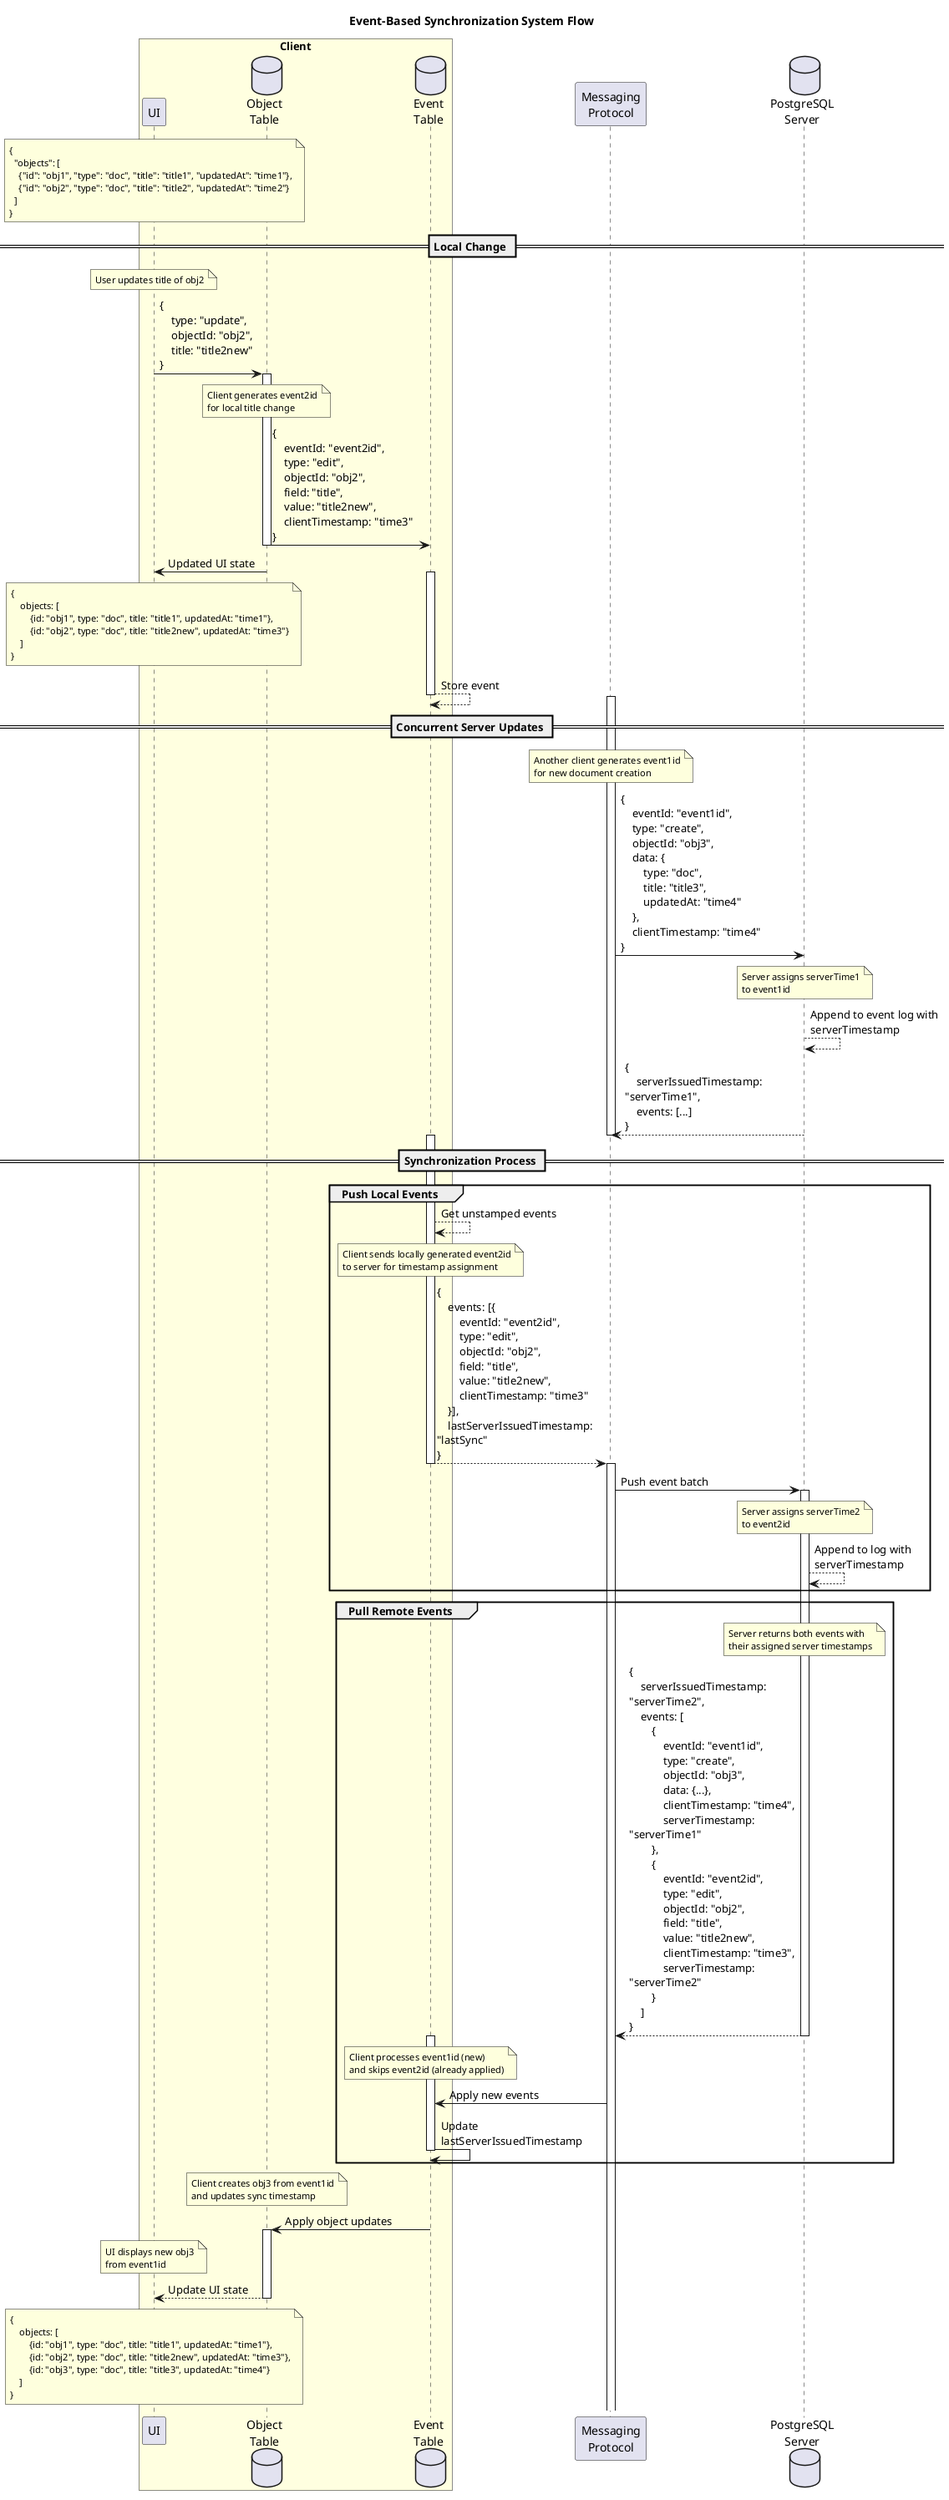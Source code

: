 @startuml
skinparam sequenceMessageAlign left
skinparam maxMessageSize 200
skinparam noteFontSize 11
skinparam sequenceGroupBodyBackgroundColor transparent

box "Client" #LightYellow
participant UI as "UI"
database "Object\nTable" as OT
database "Event\nTable" as ET
end box

participant "Messaging\nProtocol" as MP
database "PostgreSQL\nServer" as PS

title Event-Based Synchronization System Flow

note over UI
{
  "objects": [
    {"id": "obj1", "type": "doc", "title": "title1", "updatedAt": "time1"},
    {"id": "obj2", "type": "doc", "title": "title2", "updatedAt": "time2"}
  ]
}
end note

== Local Change ==

note over UI: User updates title of obj2

UI -> OT: {\n\
    type: "update",\n\
    objectId: "obj2",\n\
    title: "title2new"\n\
}
activate OT

note over OT: Client generates event2id\nfor local title change

OT -> ET: {\n\
    eventId: "event2id",\n\
    type: "edit",\n\
    objectId: "obj2",\n\
    field: "title",\n\
    value: "title2new",\n\
    clientTimestamp: "time3"\n\
}
deactivate OT

UI <- OT: Updated UI state

note over UI
{
    objects: [
        {id: "obj1", type: "doc", title: "title1", updatedAt: "time1"},
        {id: "obj2", type: "doc", title: "title2new", updatedAt: "time3"}
    ]
}
end note

activate ET
ET --> ET: Store event
deactivate ET

== Concurrent Server Updates ==

activate MP
note over MP: Another client generates event1id\nfor new document creation

MP -> PS: {\n\
    eventId: "event1id",\n\
    type: "create",\n\
    objectId: "obj3",\n\
    data: {\n\
        type: "doc",\n\
        title: "title3",\n\
        updatedAt: "time4"\n\
    },\n\
    clientTimestamp: "time4"\n\
}

note over PS: Server assigns serverTime1\nto event1id

PS --> PS: Append to event log with serverTimestamp
PS --> MP: {\n\
    serverIssuedTimestamp: "serverTime1",\n\
    events: [...]\n\
}
deactivate MP

== Synchronization Process ==

group Push Local Events
    activate ET
    ET --> ET: Get unstamped events

    note over ET: Client sends locally generated event2id\nto server for timestamp assignment

    ET --> MP: {\n\
    events: [{\n\
        eventId: "event2id",\n\
        type: "edit",\n\
        objectId: "obj2",\n\
        field: "title",\n\
        value: "title2new",\n\
        clientTimestamp: "time3"\n\
    }],\n\
    lastServerIssuedTimestamp: "lastSync"\n\
}
    deactivate ET

    activate MP
    MP -> PS: Push event batch
    activate PS

    note over PS: Server assigns serverTime2\nto event2id

    PS --> PS: Append to log with serverTimestamp
end

group Pull Remote Events
    note over PS: Server returns both events with\ntheir assigned server timestamps

    PS --> MP: {\n\
    serverIssuedTimestamp: "serverTime2",\n\
    events: [\n\
        {\n\
            eventId: "event1id",\n\
            type: "create",\n\
            objectId: "obj3",\n\
            data: {...},\n\
            clientTimestamp: "time4",\n\
            serverTimestamp: "serverTime1"\n\
        },\n\
        {\n\
            eventId: "event2id",\n\
            type: "edit",\n\
            objectId: "obj2",\n\
            field: "title",\n\
            value: "title2new",\n\
            clientTimestamp: "time3",\n\
            serverTimestamp: "serverTime2"\n\
        }\n\
    ]\n\
}
    deactivate PS

    activate ET

    note over ET: Client processes event1id (new)\nand skips event2id (already applied)

    MP -> ET: Apply new events
    ET -> ET: Update lastServerIssuedTimestamp
    deactivate ET
end

note over OT: Client creates obj3 from event1id\nand updates sync timestamp

ET -> OT: Apply object updates
activate OT

note over UI: UI displays new obj3\nfrom event1id

OT --> UI: Update UI state

note over UI
{
    objects: [
        {id: "obj1", type: "doc", title: "title1", updatedAt: "time1"},
        {id: "obj2", type: "doc", title: "title2new", updatedAt: "time3"},
        {id: "obj3", type: "doc", title: "title3", updatedAt: "time4"}
    ]
}
end note

deactivate OT

@enduml
